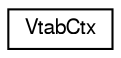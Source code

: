 digraph "Graphical Class Hierarchy"
{
  edge [fontname="FreeSans",fontsize="10",labelfontname="FreeSans",labelfontsize="10"];
  node [fontname="FreeSans",fontsize="10",shape=record];
  rankdir="LR";
  Node0 [label="VtabCtx",height=0.2,width=0.4,color="black", fillcolor="white", style="filled",URL="$structVtabCtx.html"];
}
